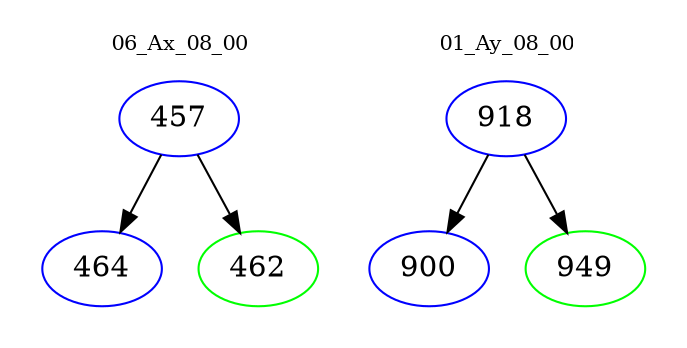 digraph{
subgraph cluster_0 {
color = white
label = "06_Ax_08_00";
fontsize=10;
T0_457 [label="457", color="blue"]
T0_457 -> T0_464 [color="black"]
T0_464 [label="464", color="blue"]
T0_457 -> T0_462 [color="black"]
T0_462 [label="462", color="green"]
}
subgraph cluster_1 {
color = white
label = "01_Ay_08_00";
fontsize=10;
T1_918 [label="918", color="blue"]
T1_918 -> T1_900 [color="black"]
T1_900 [label="900", color="blue"]
T1_918 -> T1_949 [color="black"]
T1_949 [label="949", color="green"]
}
}
